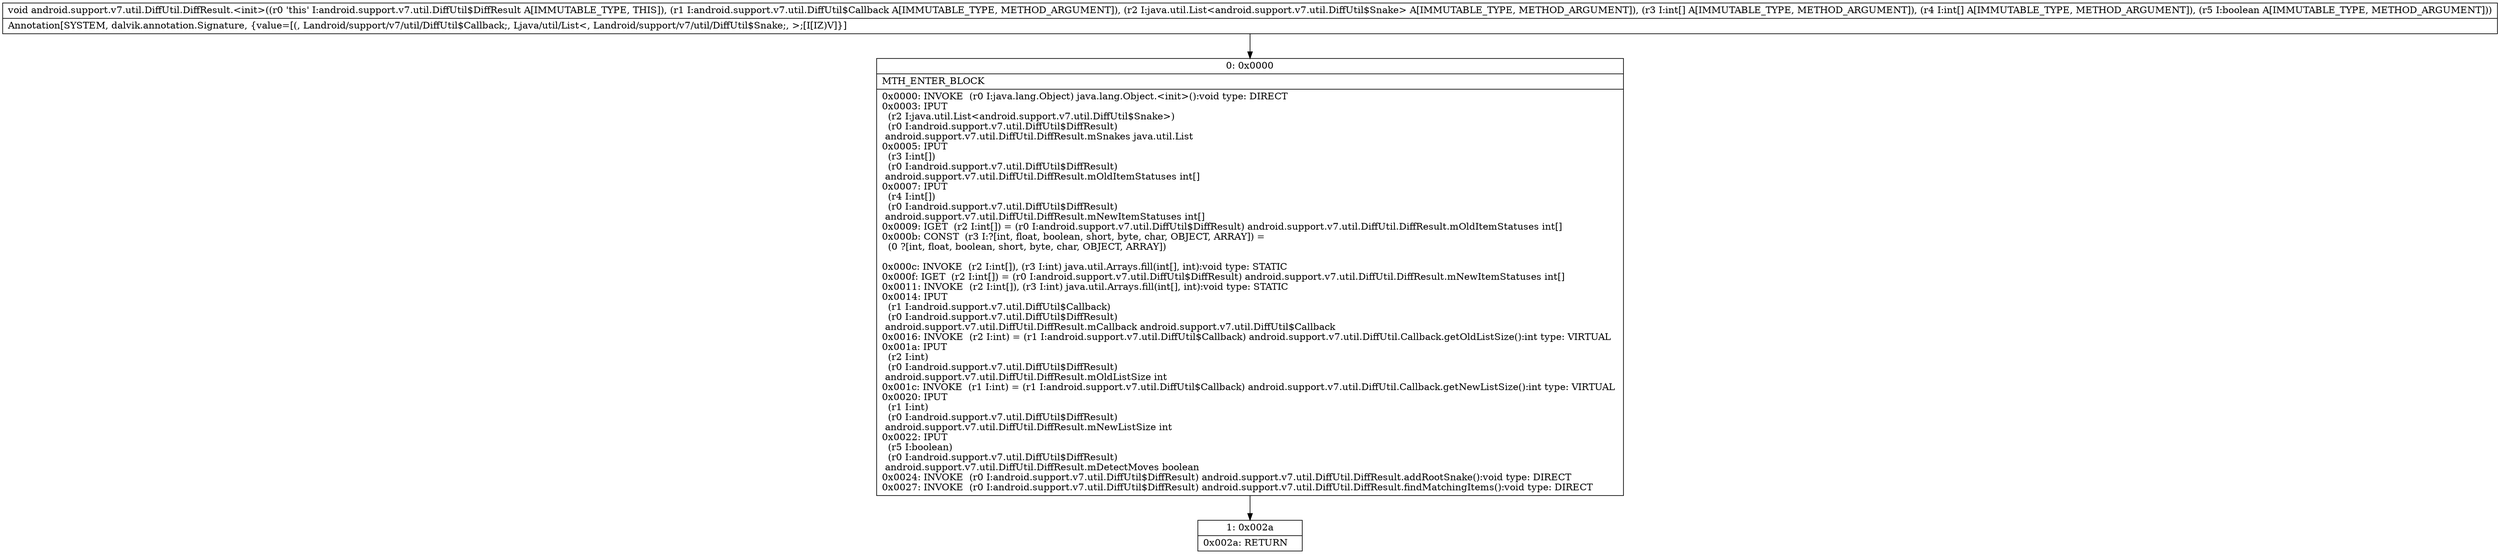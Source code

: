 digraph "CFG forandroid.support.v7.util.DiffUtil.DiffResult.\<init\>(Landroid\/support\/v7\/util\/DiffUtil$Callback;Ljava\/util\/List;[I[IZ)V" {
Node_0 [shape=record,label="{0\:\ 0x0000|MTH_ENTER_BLOCK\l|0x0000: INVOKE  (r0 I:java.lang.Object) java.lang.Object.\<init\>():void type: DIRECT \l0x0003: IPUT  \l  (r2 I:java.util.List\<android.support.v7.util.DiffUtil$Snake\>)\l  (r0 I:android.support.v7.util.DiffUtil$DiffResult)\l android.support.v7.util.DiffUtil.DiffResult.mSnakes java.util.List \l0x0005: IPUT  \l  (r3 I:int[])\l  (r0 I:android.support.v7.util.DiffUtil$DiffResult)\l android.support.v7.util.DiffUtil.DiffResult.mOldItemStatuses int[] \l0x0007: IPUT  \l  (r4 I:int[])\l  (r0 I:android.support.v7.util.DiffUtil$DiffResult)\l android.support.v7.util.DiffUtil.DiffResult.mNewItemStatuses int[] \l0x0009: IGET  (r2 I:int[]) = (r0 I:android.support.v7.util.DiffUtil$DiffResult) android.support.v7.util.DiffUtil.DiffResult.mOldItemStatuses int[] \l0x000b: CONST  (r3 I:?[int, float, boolean, short, byte, char, OBJECT, ARRAY]) = \l  (0 ?[int, float, boolean, short, byte, char, OBJECT, ARRAY])\l \l0x000c: INVOKE  (r2 I:int[]), (r3 I:int) java.util.Arrays.fill(int[], int):void type: STATIC \l0x000f: IGET  (r2 I:int[]) = (r0 I:android.support.v7.util.DiffUtil$DiffResult) android.support.v7.util.DiffUtil.DiffResult.mNewItemStatuses int[] \l0x0011: INVOKE  (r2 I:int[]), (r3 I:int) java.util.Arrays.fill(int[], int):void type: STATIC \l0x0014: IPUT  \l  (r1 I:android.support.v7.util.DiffUtil$Callback)\l  (r0 I:android.support.v7.util.DiffUtil$DiffResult)\l android.support.v7.util.DiffUtil.DiffResult.mCallback android.support.v7.util.DiffUtil$Callback \l0x0016: INVOKE  (r2 I:int) = (r1 I:android.support.v7.util.DiffUtil$Callback) android.support.v7.util.DiffUtil.Callback.getOldListSize():int type: VIRTUAL \l0x001a: IPUT  \l  (r2 I:int)\l  (r0 I:android.support.v7.util.DiffUtil$DiffResult)\l android.support.v7.util.DiffUtil.DiffResult.mOldListSize int \l0x001c: INVOKE  (r1 I:int) = (r1 I:android.support.v7.util.DiffUtil$Callback) android.support.v7.util.DiffUtil.Callback.getNewListSize():int type: VIRTUAL \l0x0020: IPUT  \l  (r1 I:int)\l  (r0 I:android.support.v7.util.DiffUtil$DiffResult)\l android.support.v7.util.DiffUtil.DiffResult.mNewListSize int \l0x0022: IPUT  \l  (r5 I:boolean)\l  (r0 I:android.support.v7.util.DiffUtil$DiffResult)\l android.support.v7.util.DiffUtil.DiffResult.mDetectMoves boolean \l0x0024: INVOKE  (r0 I:android.support.v7.util.DiffUtil$DiffResult) android.support.v7.util.DiffUtil.DiffResult.addRootSnake():void type: DIRECT \l0x0027: INVOKE  (r0 I:android.support.v7.util.DiffUtil$DiffResult) android.support.v7.util.DiffUtil.DiffResult.findMatchingItems():void type: DIRECT \l}"];
Node_1 [shape=record,label="{1\:\ 0x002a|0x002a: RETURN   \l}"];
MethodNode[shape=record,label="{void android.support.v7.util.DiffUtil.DiffResult.\<init\>((r0 'this' I:android.support.v7.util.DiffUtil$DiffResult A[IMMUTABLE_TYPE, THIS]), (r1 I:android.support.v7.util.DiffUtil$Callback A[IMMUTABLE_TYPE, METHOD_ARGUMENT]), (r2 I:java.util.List\<android.support.v7.util.DiffUtil$Snake\> A[IMMUTABLE_TYPE, METHOD_ARGUMENT]), (r3 I:int[] A[IMMUTABLE_TYPE, METHOD_ARGUMENT]), (r4 I:int[] A[IMMUTABLE_TYPE, METHOD_ARGUMENT]), (r5 I:boolean A[IMMUTABLE_TYPE, METHOD_ARGUMENT]))  | Annotation[SYSTEM, dalvik.annotation.Signature, \{value=[(, Landroid\/support\/v7\/util\/DiffUtil$Callback;, Ljava\/util\/List\<, Landroid\/support\/v7\/util\/DiffUtil$Snake;, \>;[I[IZ)V]\}]\l}"];
MethodNode -> Node_0;
Node_0 -> Node_1;
}

